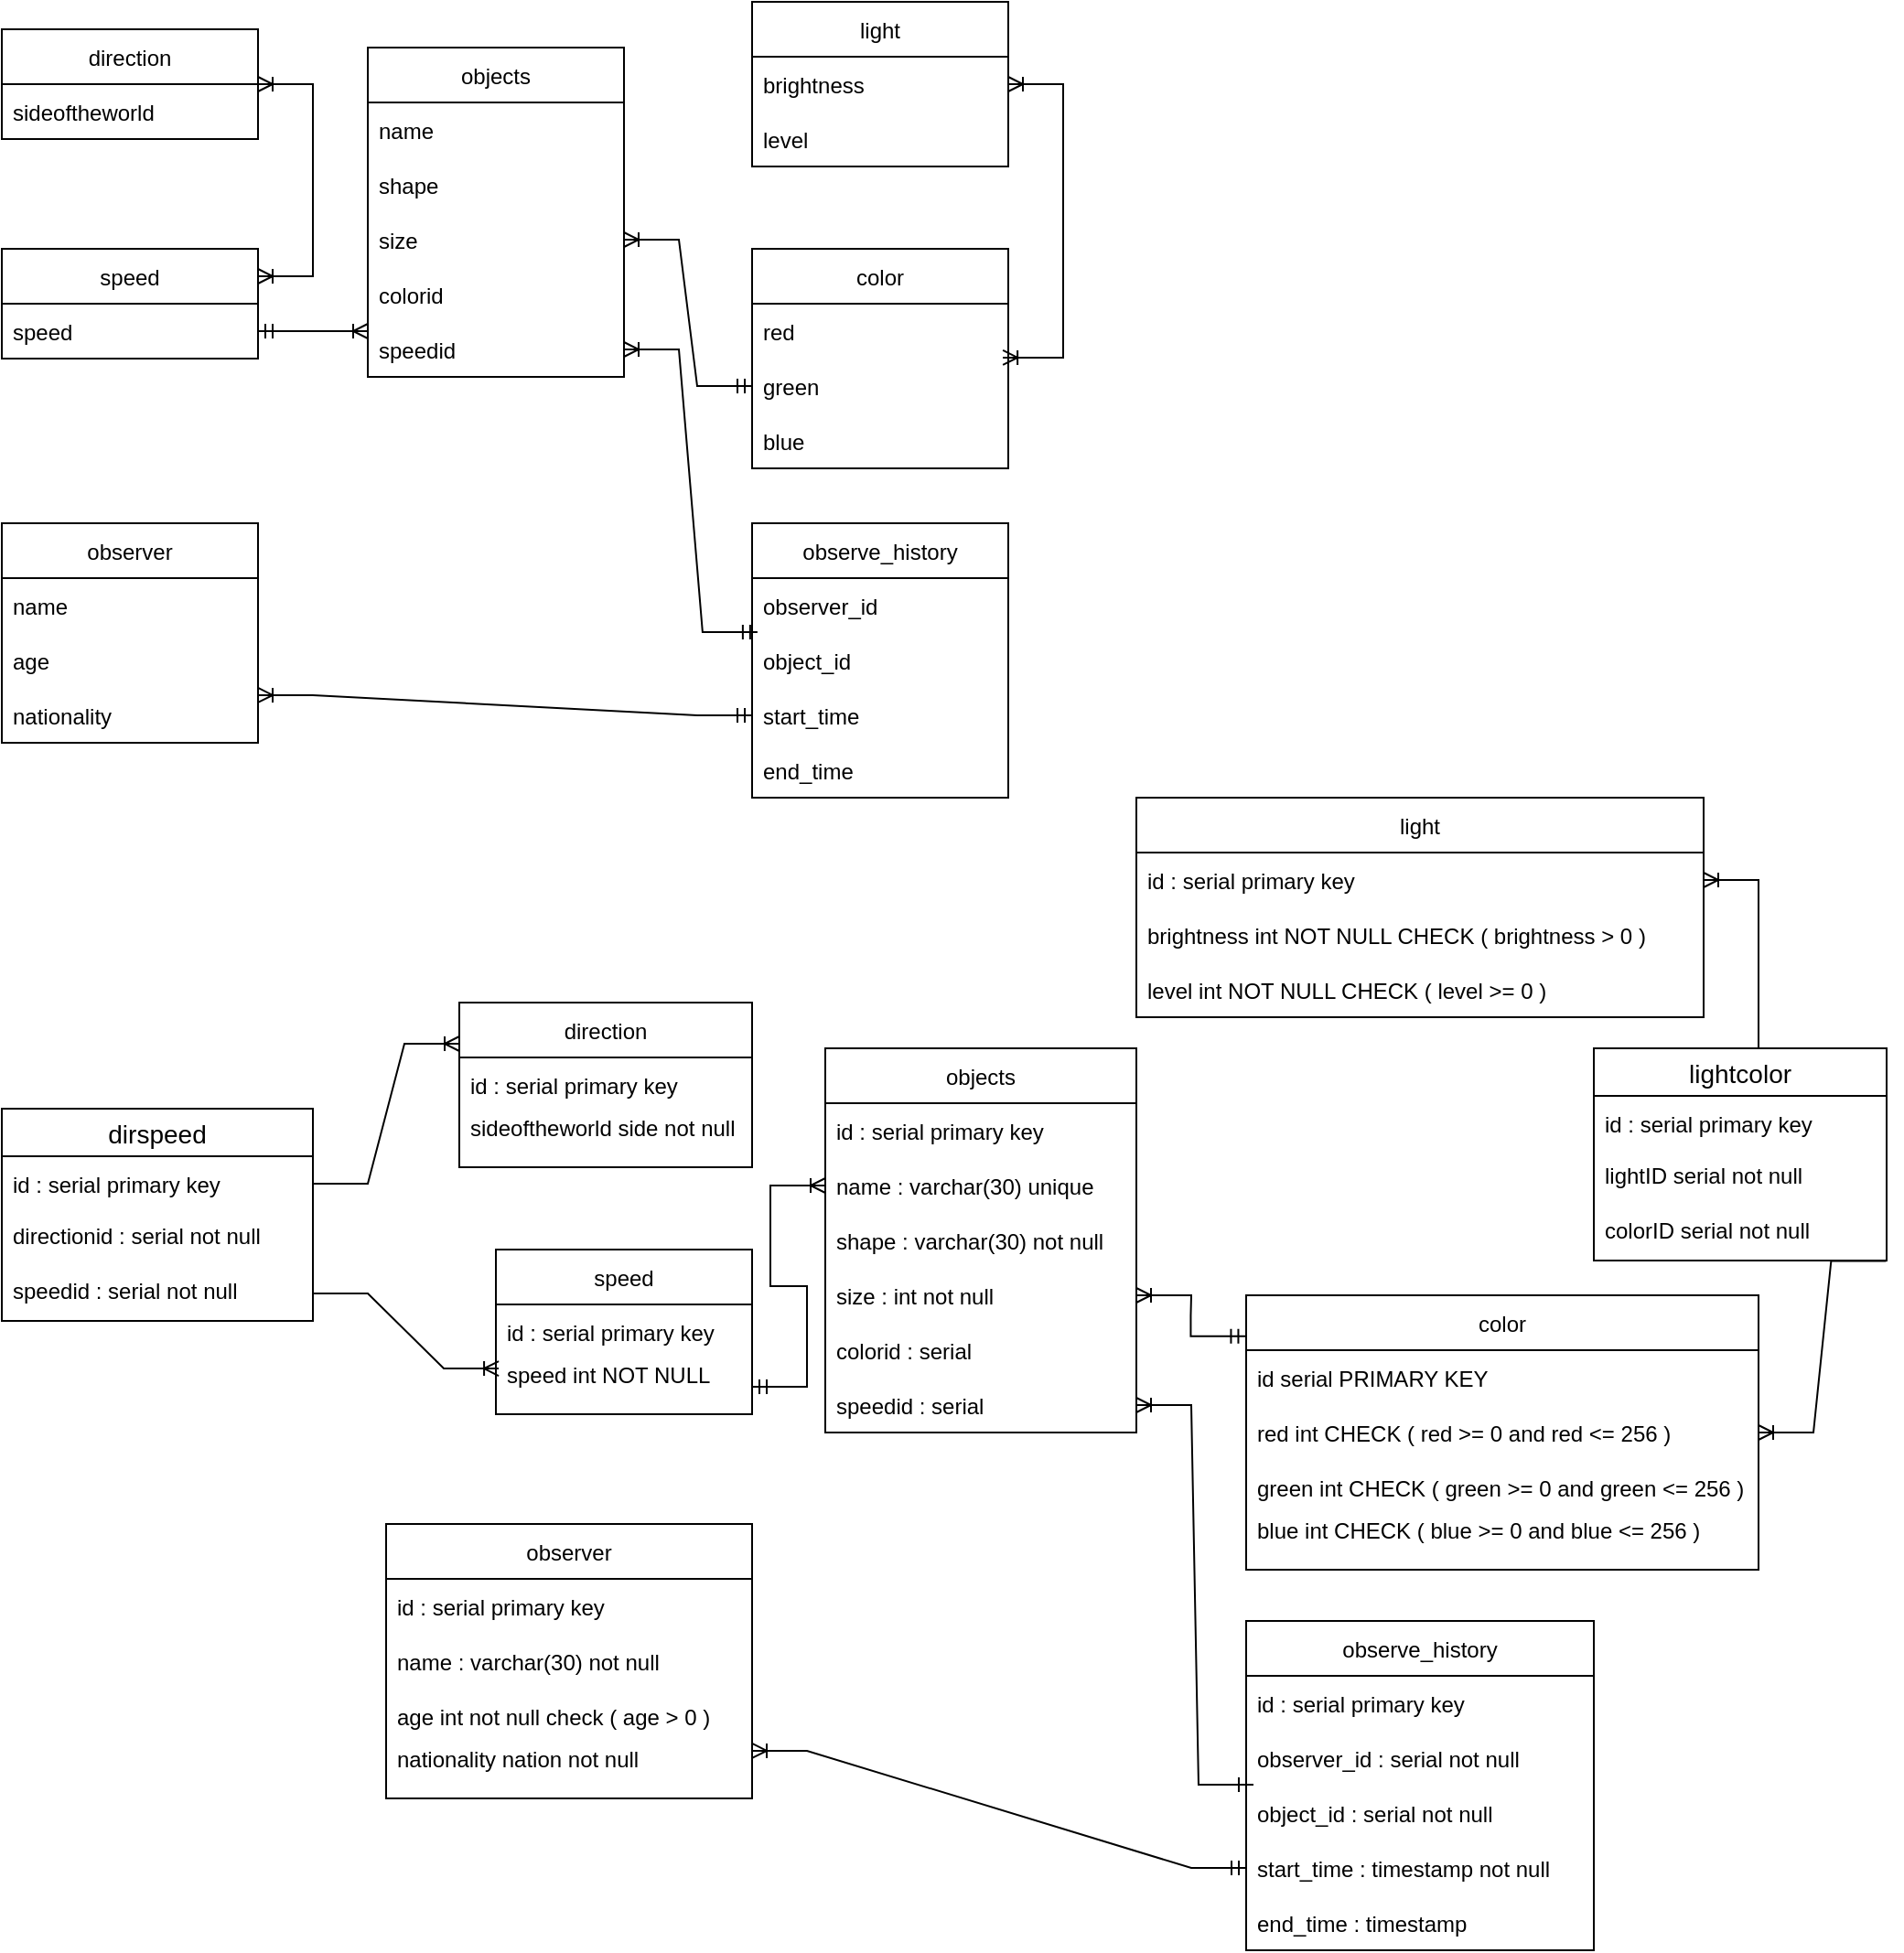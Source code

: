 <mxfile version="18.1.3" type="github">
  <diagram id="-K4ERPyTieTXIp2pPhN8" name="Page-1">
    <mxGraphModel dx="1165" dy="765" grid="1" gridSize="10" guides="1" tooltips="1" connect="1" arrows="1" fold="1" page="1" pageScale="1" pageWidth="1169" pageHeight="1654" math="0" shadow="0">
      <root>
        <mxCell id="0" />
        <mxCell id="1" parent="0" />
        <mxCell id="L3-jUyVPx0er-l2y9_Mx-1" value="direction" style="swimlane;fontStyle=0;childLayout=stackLayout;horizontal=1;startSize=30;horizontalStack=0;resizeParent=1;resizeParentMax=0;resizeLast=0;collapsible=1;marginBottom=0;" vertex="1" parent="1">
          <mxGeometry x="110" y="50" width="140" height="60" as="geometry" />
        </mxCell>
        <mxCell id="L3-jUyVPx0er-l2y9_Mx-2" value="sideoftheworld" style="text;strokeColor=none;fillColor=none;align=left;verticalAlign=middle;spacingLeft=4;spacingRight=4;overflow=hidden;points=[[0,0.5],[1,0.5]];portConstraint=eastwest;rotatable=0;" vertex="1" parent="L3-jUyVPx0er-l2y9_Mx-1">
          <mxGeometry y="30" width="140" height="30" as="geometry" />
        </mxCell>
        <mxCell id="L3-jUyVPx0er-l2y9_Mx-6" value="speed" style="swimlane;fontStyle=0;childLayout=stackLayout;horizontal=1;startSize=30;horizontalStack=0;resizeParent=1;resizeParentMax=0;resizeLast=0;collapsible=1;marginBottom=0;" vertex="1" parent="1">
          <mxGeometry x="110" y="170" width="140" height="60" as="geometry" />
        </mxCell>
        <mxCell id="L3-jUyVPx0er-l2y9_Mx-7" value="speed" style="text;strokeColor=none;fillColor=none;align=left;verticalAlign=middle;spacingLeft=4;spacingRight=4;overflow=hidden;points=[[0,0.5],[1,0.5]];portConstraint=eastwest;rotatable=0;" vertex="1" parent="L3-jUyVPx0er-l2y9_Mx-6">
          <mxGeometry y="30" width="140" height="30" as="geometry" />
        </mxCell>
        <mxCell id="L3-jUyVPx0er-l2y9_Mx-10" value="light" style="swimlane;fontStyle=0;childLayout=stackLayout;horizontal=1;startSize=30;horizontalStack=0;resizeParent=1;resizeParentMax=0;resizeLast=0;collapsible=1;marginBottom=0;" vertex="1" parent="1">
          <mxGeometry x="520" y="35" width="140" height="90" as="geometry" />
        </mxCell>
        <mxCell id="L3-jUyVPx0er-l2y9_Mx-11" value="brightness" style="text;strokeColor=none;fillColor=none;align=left;verticalAlign=middle;spacingLeft=4;spacingRight=4;overflow=hidden;points=[[0,0.5],[1,0.5]];portConstraint=eastwest;rotatable=0;" vertex="1" parent="L3-jUyVPx0er-l2y9_Mx-10">
          <mxGeometry y="30" width="140" height="30" as="geometry" />
        </mxCell>
        <mxCell id="L3-jUyVPx0er-l2y9_Mx-12" value="level" style="text;strokeColor=none;fillColor=none;align=left;verticalAlign=middle;spacingLeft=4;spacingRight=4;overflow=hidden;points=[[0,0.5],[1,0.5]];portConstraint=eastwest;rotatable=0;" vertex="1" parent="L3-jUyVPx0er-l2y9_Mx-10">
          <mxGeometry y="60" width="140" height="30" as="geometry" />
        </mxCell>
        <mxCell id="L3-jUyVPx0er-l2y9_Mx-14" value="color" style="swimlane;fontStyle=0;childLayout=stackLayout;horizontal=1;startSize=30;horizontalStack=0;resizeParent=1;resizeParentMax=0;resizeLast=0;collapsible=1;marginBottom=0;" vertex="1" parent="1">
          <mxGeometry x="520" y="170" width="140" height="120" as="geometry" />
        </mxCell>
        <mxCell id="L3-jUyVPx0er-l2y9_Mx-15" value="red" style="text;strokeColor=none;fillColor=none;align=left;verticalAlign=middle;spacingLeft=4;spacingRight=4;overflow=hidden;points=[[0,0.5],[1,0.5]];portConstraint=eastwest;rotatable=0;" vertex="1" parent="L3-jUyVPx0er-l2y9_Mx-14">
          <mxGeometry y="30" width="140" height="30" as="geometry" />
        </mxCell>
        <mxCell id="L3-jUyVPx0er-l2y9_Mx-16" value="green" style="text;strokeColor=none;fillColor=none;align=left;verticalAlign=middle;spacingLeft=4;spacingRight=4;overflow=hidden;points=[[0,0.5],[1,0.5]];portConstraint=eastwest;rotatable=0;" vertex="1" parent="L3-jUyVPx0er-l2y9_Mx-14">
          <mxGeometry y="60" width="140" height="30" as="geometry" />
        </mxCell>
        <mxCell id="L3-jUyVPx0er-l2y9_Mx-17" value="blue" style="text;strokeColor=none;fillColor=none;align=left;verticalAlign=middle;spacingLeft=4;spacingRight=4;overflow=hidden;points=[[0,0.5],[1,0.5]];portConstraint=eastwest;rotatable=0;" vertex="1" parent="L3-jUyVPx0er-l2y9_Mx-14">
          <mxGeometry y="90" width="140" height="30" as="geometry" />
        </mxCell>
        <mxCell id="L3-jUyVPx0er-l2y9_Mx-18" value="objects" style="swimlane;fontStyle=0;childLayout=stackLayout;horizontal=1;startSize=30;horizontalStack=0;resizeParent=1;resizeParentMax=0;resizeLast=0;collapsible=1;marginBottom=0;" vertex="1" parent="1">
          <mxGeometry x="310" y="60" width="140" height="180" as="geometry" />
        </mxCell>
        <mxCell id="L3-jUyVPx0er-l2y9_Mx-19" value="name" style="text;strokeColor=none;fillColor=none;align=left;verticalAlign=middle;spacingLeft=4;spacingRight=4;overflow=hidden;points=[[0,0.5],[1,0.5]];portConstraint=eastwest;rotatable=0;" vertex="1" parent="L3-jUyVPx0er-l2y9_Mx-18">
          <mxGeometry y="30" width="140" height="30" as="geometry" />
        </mxCell>
        <mxCell id="L3-jUyVPx0er-l2y9_Mx-20" value="shape" style="text;strokeColor=none;fillColor=none;align=left;verticalAlign=middle;spacingLeft=4;spacingRight=4;overflow=hidden;points=[[0,0.5],[1,0.5]];portConstraint=eastwest;rotatable=0;" vertex="1" parent="L3-jUyVPx0er-l2y9_Mx-18">
          <mxGeometry y="60" width="140" height="30" as="geometry" />
        </mxCell>
        <mxCell id="L3-jUyVPx0er-l2y9_Mx-21" value="size" style="text;strokeColor=none;fillColor=none;align=left;verticalAlign=middle;spacingLeft=4;spacingRight=4;overflow=hidden;points=[[0,0.5],[1,0.5]];portConstraint=eastwest;rotatable=0;" vertex="1" parent="L3-jUyVPx0er-l2y9_Mx-18">
          <mxGeometry y="90" width="140" height="30" as="geometry" />
        </mxCell>
        <mxCell id="L3-jUyVPx0er-l2y9_Mx-22" value="colorid" style="text;strokeColor=none;fillColor=none;align=left;verticalAlign=middle;spacingLeft=4;spacingRight=4;overflow=hidden;points=[[0,0.5],[1,0.5]];portConstraint=eastwest;rotatable=0;" vertex="1" parent="L3-jUyVPx0er-l2y9_Mx-18">
          <mxGeometry y="120" width="140" height="30" as="geometry" />
        </mxCell>
        <mxCell id="L3-jUyVPx0er-l2y9_Mx-23" value="speedid" style="text;strokeColor=none;fillColor=none;align=left;verticalAlign=middle;spacingLeft=4;spacingRight=4;overflow=hidden;points=[[0,0.5],[1,0.5]];portConstraint=eastwest;rotatable=0;" vertex="1" parent="L3-jUyVPx0er-l2y9_Mx-18">
          <mxGeometry y="150" width="140" height="30" as="geometry" />
        </mxCell>
        <mxCell id="L3-jUyVPx0er-l2y9_Mx-24" value="observer" style="swimlane;fontStyle=0;childLayout=stackLayout;horizontal=1;startSize=30;horizontalStack=0;resizeParent=1;resizeParentMax=0;resizeLast=0;collapsible=1;marginBottom=0;" vertex="1" parent="1">
          <mxGeometry x="110" y="320" width="140" height="120" as="geometry" />
        </mxCell>
        <mxCell id="L3-jUyVPx0er-l2y9_Mx-25" value="name" style="text;strokeColor=none;fillColor=none;align=left;verticalAlign=middle;spacingLeft=4;spacingRight=4;overflow=hidden;points=[[0,0.5],[1,0.5]];portConstraint=eastwest;rotatable=0;" vertex="1" parent="L3-jUyVPx0er-l2y9_Mx-24">
          <mxGeometry y="30" width="140" height="30" as="geometry" />
        </mxCell>
        <mxCell id="L3-jUyVPx0er-l2y9_Mx-26" value="age" style="text;strokeColor=none;fillColor=none;align=left;verticalAlign=middle;spacingLeft=4;spacingRight=4;overflow=hidden;points=[[0,0.5],[1,0.5]];portConstraint=eastwest;rotatable=0;" vertex="1" parent="L3-jUyVPx0er-l2y9_Mx-24">
          <mxGeometry y="60" width="140" height="30" as="geometry" />
        </mxCell>
        <mxCell id="L3-jUyVPx0er-l2y9_Mx-27" value="nationality" style="text;strokeColor=none;fillColor=none;align=left;verticalAlign=middle;spacingLeft=4;spacingRight=4;overflow=hidden;points=[[0,0.5],[1,0.5]];portConstraint=eastwest;rotatable=0;" vertex="1" parent="L3-jUyVPx0er-l2y9_Mx-24">
          <mxGeometry y="90" width="140" height="30" as="geometry" />
        </mxCell>
        <mxCell id="L3-jUyVPx0er-l2y9_Mx-28" value="observe_history" style="swimlane;fontStyle=0;childLayout=stackLayout;horizontal=1;startSize=30;horizontalStack=0;resizeParent=1;resizeParentMax=0;resizeLast=0;collapsible=1;marginBottom=0;" vertex="1" parent="1">
          <mxGeometry x="520" y="320" width="140" height="150" as="geometry" />
        </mxCell>
        <mxCell id="L3-jUyVPx0er-l2y9_Mx-29" value="observer_id" style="text;strokeColor=none;fillColor=none;align=left;verticalAlign=middle;spacingLeft=4;spacingRight=4;overflow=hidden;points=[[0,0.5],[1,0.5]];portConstraint=eastwest;rotatable=0;" vertex="1" parent="L3-jUyVPx0er-l2y9_Mx-28">
          <mxGeometry y="30" width="140" height="30" as="geometry" />
        </mxCell>
        <mxCell id="L3-jUyVPx0er-l2y9_Mx-30" value="object_id" style="text;strokeColor=none;fillColor=none;align=left;verticalAlign=middle;spacingLeft=4;spacingRight=4;overflow=hidden;points=[[0,0.5],[1,0.5]];portConstraint=eastwest;rotatable=0;" vertex="1" parent="L3-jUyVPx0er-l2y9_Mx-28">
          <mxGeometry y="60" width="140" height="30" as="geometry" />
        </mxCell>
        <mxCell id="L3-jUyVPx0er-l2y9_Mx-32" value="start_time" style="text;strokeColor=none;fillColor=none;align=left;verticalAlign=middle;spacingLeft=4;spacingRight=4;overflow=hidden;points=[[0,0.5],[1,0.5]];portConstraint=eastwest;rotatable=0;" vertex="1" parent="L3-jUyVPx0er-l2y9_Mx-28">
          <mxGeometry y="90" width="140" height="30" as="geometry" />
        </mxCell>
        <mxCell id="L3-jUyVPx0er-l2y9_Mx-31" value="end_time" style="text;strokeColor=none;fillColor=none;align=left;verticalAlign=middle;spacingLeft=4;spacingRight=4;overflow=hidden;points=[[0,0.5],[1,0.5]];portConstraint=eastwest;rotatable=0;" vertex="1" parent="L3-jUyVPx0er-l2y9_Mx-28">
          <mxGeometry y="120" width="140" height="30" as="geometry" />
        </mxCell>
        <mxCell id="L3-jUyVPx0er-l2y9_Mx-33" value="" style="edgeStyle=entityRelationEdgeStyle;fontSize=12;html=1;endArrow=ERoneToMany;startArrow=ERoneToMany;rounded=0;entryX=1;entryY=0.5;entryDx=0;entryDy=0;exitX=1;exitY=0.25;exitDx=0;exitDy=0;" edge="1" parent="1" source="L3-jUyVPx0er-l2y9_Mx-6" target="L3-jUyVPx0er-l2y9_Mx-1">
          <mxGeometry width="100" height="100" relative="1" as="geometry">
            <mxPoint x="360" y="330" as="sourcePoint" />
            <mxPoint x="460" y="230" as="targetPoint" />
          </mxGeometry>
        </mxCell>
        <mxCell id="L3-jUyVPx0er-l2y9_Mx-34" value="" style="edgeStyle=entityRelationEdgeStyle;fontSize=12;html=1;endArrow=ERoneToMany;startArrow=ERmandOne;rounded=0;exitX=1;exitY=0.5;exitDx=0;exitDy=0;" edge="1" parent="1" source="L3-jUyVPx0er-l2y9_Mx-7">
          <mxGeometry width="100" height="100" relative="1" as="geometry">
            <mxPoint x="360" y="330" as="sourcePoint" />
            <mxPoint x="310" y="215" as="targetPoint" />
          </mxGeometry>
        </mxCell>
        <mxCell id="L3-jUyVPx0er-l2y9_Mx-35" value="" style="edgeStyle=entityRelationEdgeStyle;fontSize=12;html=1;endArrow=ERoneToMany;startArrow=ERoneToMany;rounded=0;exitX=0.979;exitY=-0.017;exitDx=0;exitDy=0;exitPerimeter=0;" edge="1" parent="1" source="L3-jUyVPx0er-l2y9_Mx-16" target="L3-jUyVPx0er-l2y9_Mx-10">
          <mxGeometry width="100" height="100" relative="1" as="geometry">
            <mxPoint x="670" y="220" as="sourcePoint" />
            <mxPoint x="660" y="61" as="targetPoint" />
          </mxGeometry>
        </mxCell>
        <mxCell id="L3-jUyVPx0er-l2y9_Mx-36" value="" style="edgeStyle=entityRelationEdgeStyle;fontSize=12;html=1;endArrow=ERoneToMany;startArrow=ERmandOne;rounded=0;exitX=0;exitY=0.5;exitDx=0;exitDy=0;entryX=1;entryY=0.5;entryDx=0;entryDy=0;" edge="1" parent="1" source="L3-jUyVPx0er-l2y9_Mx-16" target="L3-jUyVPx0er-l2y9_Mx-21">
          <mxGeometry width="100" height="100" relative="1" as="geometry">
            <mxPoint x="360" y="330" as="sourcePoint" />
            <mxPoint x="460" y="230" as="targetPoint" />
          </mxGeometry>
        </mxCell>
        <mxCell id="L3-jUyVPx0er-l2y9_Mx-37" value="" style="edgeStyle=entityRelationEdgeStyle;fontSize=12;html=1;endArrow=ERoneToMany;startArrow=ERmandOne;rounded=0;entryX=1;entryY=0.133;entryDx=0;entryDy=0;entryPerimeter=0;exitX=0;exitY=0.5;exitDx=0;exitDy=0;" edge="1" parent="1" source="L3-jUyVPx0er-l2y9_Mx-32" target="L3-jUyVPx0er-l2y9_Mx-27">
          <mxGeometry width="100" height="100" relative="1" as="geometry">
            <mxPoint x="360" y="330" as="sourcePoint" />
            <mxPoint x="460" y="230" as="targetPoint" />
          </mxGeometry>
        </mxCell>
        <mxCell id="L3-jUyVPx0er-l2y9_Mx-38" value="" style="edgeStyle=entityRelationEdgeStyle;fontSize=12;html=1;endArrow=ERoneToMany;startArrow=ERmandOne;rounded=0;exitX=0.021;exitY=0.983;exitDx=0;exitDy=0;exitPerimeter=0;" edge="1" parent="1" source="L3-jUyVPx0er-l2y9_Mx-29" target="L3-jUyVPx0er-l2y9_Mx-23">
          <mxGeometry width="100" height="100" relative="1" as="geometry">
            <mxPoint x="360" y="330" as="sourcePoint" />
            <mxPoint x="460" y="230" as="targetPoint" />
          </mxGeometry>
        </mxCell>
        <mxCell id="L3-jUyVPx0er-l2y9_Mx-43" value="direction" style="swimlane;fontStyle=0;childLayout=stackLayout;horizontal=1;startSize=30;horizontalStack=0;resizeParent=1;resizeParentMax=0;resizeLast=0;collapsible=1;marginBottom=0;" vertex="1" parent="1">
          <mxGeometry x="360" y="582" width="160" height="90" as="geometry" />
        </mxCell>
        <mxCell id="L3-jUyVPx0er-l2y9_Mx-75" value="id : serial primary key" style="text;strokeColor=none;fillColor=none;align=left;verticalAlign=middle;spacingLeft=4;spacingRight=4;overflow=hidden;points=[[0,0.5],[1,0.5]];portConstraint=eastwest;rotatable=0;" vertex="1" parent="L3-jUyVPx0er-l2y9_Mx-43">
          <mxGeometry y="30" width="160" height="30" as="geometry" />
        </mxCell>
        <mxCell id="L3-jUyVPx0er-l2y9_Mx-44" value="sideoftheworld side not null&#xa;" style="text;strokeColor=none;fillColor=none;align=left;verticalAlign=middle;spacingLeft=4;spacingRight=4;overflow=hidden;points=[[0,0.5],[1,0.5]];portConstraint=eastwest;rotatable=0;" vertex="1" parent="L3-jUyVPx0er-l2y9_Mx-43">
          <mxGeometry y="60" width="160" height="30" as="geometry" />
        </mxCell>
        <mxCell id="L3-jUyVPx0er-l2y9_Mx-45" value="speed" style="swimlane;fontStyle=0;childLayout=stackLayout;horizontal=1;startSize=30;horizontalStack=0;resizeParent=1;resizeParentMax=0;resizeLast=0;collapsible=1;marginBottom=0;" vertex="1" parent="1">
          <mxGeometry x="380" y="717" width="140" height="90" as="geometry" />
        </mxCell>
        <mxCell id="L3-jUyVPx0er-l2y9_Mx-76" value="id : serial primary key" style="text;strokeColor=none;fillColor=none;align=left;verticalAlign=middle;spacingLeft=4;spacingRight=4;overflow=hidden;points=[[0,0.5],[1,0.5]];portConstraint=eastwest;rotatable=0;" vertex="1" parent="L3-jUyVPx0er-l2y9_Mx-45">
          <mxGeometry y="30" width="140" height="30" as="geometry" />
        </mxCell>
        <mxCell id="L3-jUyVPx0er-l2y9_Mx-46" value="speed int NOT NULL&#xa;" style="text;strokeColor=none;fillColor=none;align=left;verticalAlign=middle;spacingLeft=4;spacingRight=4;overflow=hidden;points=[[0,0.5],[1,0.5]];portConstraint=eastwest;rotatable=0;" vertex="1" parent="L3-jUyVPx0er-l2y9_Mx-45">
          <mxGeometry y="60" width="140" height="30" as="geometry" />
        </mxCell>
        <mxCell id="L3-jUyVPx0er-l2y9_Mx-47" value="light" style="swimlane;fontStyle=0;childLayout=stackLayout;horizontal=1;startSize=30;horizontalStack=0;resizeParent=1;resizeParentMax=0;resizeLast=0;collapsible=1;marginBottom=0;" vertex="1" parent="1">
          <mxGeometry x="730" y="470" width="310" height="120" as="geometry" />
        </mxCell>
        <mxCell id="L3-jUyVPx0er-l2y9_Mx-78" value="id : serial primary key" style="text;strokeColor=none;fillColor=none;align=left;verticalAlign=middle;spacingLeft=4;spacingRight=4;overflow=hidden;points=[[0,0.5],[1,0.5]];portConstraint=eastwest;rotatable=0;" vertex="1" parent="L3-jUyVPx0er-l2y9_Mx-47">
          <mxGeometry y="30" width="310" height="30" as="geometry" />
        </mxCell>
        <mxCell id="L3-jUyVPx0er-l2y9_Mx-48" value="brightness int NOT NULL CHECK ( brightness &gt; 0 )" style="text;strokeColor=none;fillColor=none;align=left;verticalAlign=middle;spacingLeft=4;spacingRight=4;overflow=hidden;points=[[0,0.5],[1,0.5]];portConstraint=eastwest;rotatable=0;" vertex="1" parent="L3-jUyVPx0er-l2y9_Mx-47">
          <mxGeometry y="60" width="310" height="30" as="geometry" />
        </mxCell>
        <mxCell id="L3-jUyVPx0er-l2y9_Mx-49" value="level int NOT NULL CHECK ( level &gt;= 0 )" style="text;strokeColor=none;fillColor=none;align=left;verticalAlign=middle;spacingLeft=4;spacingRight=4;overflow=hidden;points=[[0,0.5],[1,0.5]];portConstraint=eastwest;rotatable=0;" vertex="1" parent="L3-jUyVPx0er-l2y9_Mx-47">
          <mxGeometry y="90" width="310" height="30" as="geometry" />
        </mxCell>
        <mxCell id="L3-jUyVPx0er-l2y9_Mx-50" value="color" style="swimlane;fontStyle=0;childLayout=stackLayout;horizontal=1;startSize=30;horizontalStack=0;resizeParent=1;resizeParentMax=0;resizeLast=0;collapsible=1;marginBottom=0;" vertex="1" parent="1">
          <mxGeometry x="790" y="742" width="280" height="150" as="geometry" />
        </mxCell>
        <mxCell id="L3-jUyVPx0er-l2y9_Mx-79" value="id serial PRIMARY KEY" style="text;strokeColor=none;fillColor=none;align=left;verticalAlign=middle;spacingLeft=4;spacingRight=4;overflow=hidden;points=[[0,0.5],[1,0.5]];portConstraint=eastwest;rotatable=0;" vertex="1" parent="L3-jUyVPx0er-l2y9_Mx-50">
          <mxGeometry y="30" width="280" height="30" as="geometry" />
        </mxCell>
        <mxCell id="L3-jUyVPx0er-l2y9_Mx-51" value="red int CHECK ( red &gt;= 0 and red &lt;= 256 )" style="text;strokeColor=none;fillColor=none;align=left;verticalAlign=middle;spacingLeft=4;spacingRight=4;overflow=hidden;points=[[0,0.5],[1,0.5]];portConstraint=eastwest;rotatable=0;" vertex="1" parent="L3-jUyVPx0er-l2y9_Mx-50">
          <mxGeometry y="60" width="280" height="30" as="geometry" />
        </mxCell>
        <mxCell id="L3-jUyVPx0er-l2y9_Mx-52" value="green int CHECK ( green &gt;= 0 and green &lt;= 256 )" style="text;strokeColor=none;fillColor=none;align=left;verticalAlign=middle;spacingLeft=4;spacingRight=4;overflow=hidden;points=[[0,0.5],[1,0.5]];portConstraint=eastwest;rotatable=0;" vertex="1" parent="L3-jUyVPx0er-l2y9_Mx-50">
          <mxGeometry y="90" width="280" height="30" as="geometry" />
        </mxCell>
        <mxCell id="L3-jUyVPx0er-l2y9_Mx-53" value="blue int CHECK ( blue &gt;= 0 and blue &lt;= 256 )&#xa;" style="text;strokeColor=none;fillColor=none;align=left;verticalAlign=middle;spacingLeft=4;spacingRight=4;overflow=hidden;points=[[0,0.5],[1,0.5]];portConstraint=eastwest;rotatable=0;" vertex="1" parent="L3-jUyVPx0er-l2y9_Mx-50">
          <mxGeometry y="120" width="280" height="30" as="geometry" />
        </mxCell>
        <mxCell id="L3-jUyVPx0er-l2y9_Mx-54" value="objects" style="swimlane;fontStyle=0;childLayout=stackLayout;horizontal=1;startSize=30;horizontalStack=0;resizeParent=1;resizeParentMax=0;resizeLast=0;collapsible=1;marginBottom=0;" vertex="1" parent="1">
          <mxGeometry x="560" y="607" width="170" height="210" as="geometry" />
        </mxCell>
        <mxCell id="L3-jUyVPx0er-l2y9_Mx-77" value="id : serial primary key" style="text;strokeColor=none;fillColor=none;align=left;verticalAlign=middle;spacingLeft=4;spacingRight=4;overflow=hidden;points=[[0,0.5],[1,0.5]];portConstraint=eastwest;rotatable=0;" vertex="1" parent="L3-jUyVPx0er-l2y9_Mx-54">
          <mxGeometry y="30" width="170" height="30" as="geometry" />
        </mxCell>
        <mxCell id="L3-jUyVPx0er-l2y9_Mx-55" value="name : varchar(30) unique" style="text;strokeColor=none;fillColor=none;align=left;verticalAlign=middle;spacingLeft=4;spacingRight=4;overflow=hidden;points=[[0,0.5],[1,0.5]];portConstraint=eastwest;rotatable=0;" vertex="1" parent="L3-jUyVPx0er-l2y9_Mx-54">
          <mxGeometry y="60" width="170" height="30" as="geometry" />
        </mxCell>
        <mxCell id="L3-jUyVPx0er-l2y9_Mx-56" value="shape : varchar(30) not null" style="text;strokeColor=none;fillColor=none;align=left;verticalAlign=middle;spacingLeft=4;spacingRight=4;overflow=hidden;points=[[0,0.5],[1,0.5]];portConstraint=eastwest;rotatable=0;" vertex="1" parent="L3-jUyVPx0er-l2y9_Mx-54">
          <mxGeometry y="90" width="170" height="30" as="geometry" />
        </mxCell>
        <mxCell id="L3-jUyVPx0er-l2y9_Mx-57" value="size : int not null" style="text;strokeColor=none;fillColor=none;align=left;verticalAlign=middle;spacingLeft=4;spacingRight=4;overflow=hidden;points=[[0,0.5],[1,0.5]];portConstraint=eastwest;rotatable=0;" vertex="1" parent="L3-jUyVPx0er-l2y9_Mx-54">
          <mxGeometry y="120" width="170" height="30" as="geometry" />
        </mxCell>
        <mxCell id="L3-jUyVPx0er-l2y9_Mx-58" value="colorid : serial" style="text;strokeColor=none;fillColor=none;align=left;verticalAlign=middle;spacingLeft=4;spacingRight=4;overflow=hidden;points=[[0,0.5],[1,0.5]];portConstraint=eastwest;rotatable=0;" vertex="1" parent="L3-jUyVPx0er-l2y9_Mx-54">
          <mxGeometry y="150" width="170" height="30" as="geometry" />
        </mxCell>
        <mxCell id="L3-jUyVPx0er-l2y9_Mx-59" value="speedid : serial" style="text;strokeColor=none;fillColor=none;align=left;verticalAlign=middle;spacingLeft=4;spacingRight=4;overflow=hidden;points=[[0,0.5],[1,0.5]];portConstraint=eastwest;rotatable=0;" vertex="1" parent="L3-jUyVPx0er-l2y9_Mx-54">
          <mxGeometry y="180" width="170" height="30" as="geometry" />
        </mxCell>
        <mxCell id="L3-jUyVPx0er-l2y9_Mx-60" value="observer" style="swimlane;fontStyle=0;childLayout=stackLayout;horizontal=1;startSize=30;horizontalStack=0;resizeParent=1;resizeParentMax=0;resizeLast=0;collapsible=1;marginBottom=0;" vertex="1" parent="1">
          <mxGeometry x="320" y="867" width="200" height="150" as="geometry" />
        </mxCell>
        <mxCell id="L3-jUyVPx0er-l2y9_Mx-80" value="id : serial primary key" style="text;strokeColor=none;fillColor=none;align=left;verticalAlign=middle;spacingLeft=4;spacingRight=4;overflow=hidden;points=[[0,0.5],[1,0.5]];portConstraint=eastwest;rotatable=0;" vertex="1" parent="L3-jUyVPx0er-l2y9_Mx-60">
          <mxGeometry y="30" width="200" height="30" as="geometry" />
        </mxCell>
        <mxCell id="L3-jUyVPx0er-l2y9_Mx-61" value="name : varchar(30) not null" style="text;strokeColor=none;fillColor=none;align=left;verticalAlign=middle;spacingLeft=4;spacingRight=4;overflow=hidden;points=[[0,0.5],[1,0.5]];portConstraint=eastwest;rotatable=0;" vertex="1" parent="L3-jUyVPx0er-l2y9_Mx-60">
          <mxGeometry y="60" width="200" height="30" as="geometry" />
        </mxCell>
        <mxCell id="L3-jUyVPx0er-l2y9_Mx-62" value="age int not null check ( age &gt; 0 )" style="text;strokeColor=none;fillColor=none;align=left;verticalAlign=middle;spacingLeft=4;spacingRight=4;overflow=hidden;points=[[0,0.5],[1,0.5]];portConstraint=eastwest;rotatable=0;" vertex="1" parent="L3-jUyVPx0er-l2y9_Mx-60">
          <mxGeometry y="90" width="200" height="30" as="geometry" />
        </mxCell>
        <mxCell id="L3-jUyVPx0er-l2y9_Mx-63" value="nationality nation not null&#xa;" style="text;strokeColor=none;fillColor=none;align=left;verticalAlign=middle;spacingLeft=4;spacingRight=4;overflow=hidden;points=[[0,0.5],[1,0.5]];portConstraint=eastwest;rotatable=0;" vertex="1" parent="L3-jUyVPx0er-l2y9_Mx-60">
          <mxGeometry y="120" width="200" height="30" as="geometry" />
        </mxCell>
        <mxCell id="L3-jUyVPx0er-l2y9_Mx-64" value="observe_history" style="swimlane;fontStyle=0;childLayout=stackLayout;horizontal=1;startSize=30;horizontalStack=0;resizeParent=1;resizeParentMax=0;resizeLast=0;collapsible=1;marginBottom=0;" vertex="1" parent="1">
          <mxGeometry x="790" y="920" width="190" height="180" as="geometry" />
        </mxCell>
        <mxCell id="L3-jUyVPx0er-l2y9_Mx-81" value="id : serial primary key" style="text;strokeColor=none;fillColor=none;align=left;verticalAlign=middle;spacingLeft=4;spacingRight=4;overflow=hidden;points=[[0,0.5],[1,0.5]];portConstraint=eastwest;rotatable=0;" vertex="1" parent="L3-jUyVPx0er-l2y9_Mx-64">
          <mxGeometry y="30" width="190" height="30" as="geometry" />
        </mxCell>
        <mxCell id="L3-jUyVPx0er-l2y9_Mx-65" value="observer_id : serial not null" style="text;strokeColor=none;fillColor=none;align=left;verticalAlign=middle;spacingLeft=4;spacingRight=4;overflow=hidden;points=[[0,0.5],[1,0.5]];portConstraint=eastwest;rotatable=0;" vertex="1" parent="L3-jUyVPx0er-l2y9_Mx-64">
          <mxGeometry y="60" width="190" height="30" as="geometry" />
        </mxCell>
        <mxCell id="L3-jUyVPx0er-l2y9_Mx-66" value="object_id : serial not null" style="text;strokeColor=none;fillColor=none;align=left;verticalAlign=middle;spacingLeft=4;spacingRight=4;overflow=hidden;points=[[0,0.5],[1,0.5]];portConstraint=eastwest;rotatable=0;" vertex="1" parent="L3-jUyVPx0er-l2y9_Mx-64">
          <mxGeometry y="90" width="190" height="30" as="geometry" />
        </mxCell>
        <mxCell id="L3-jUyVPx0er-l2y9_Mx-67" value="start_time : timestamp not null" style="text;strokeColor=none;fillColor=none;align=left;verticalAlign=middle;spacingLeft=4;spacingRight=4;overflow=hidden;points=[[0,0.5],[1,0.5]];portConstraint=eastwest;rotatable=0;" vertex="1" parent="L3-jUyVPx0er-l2y9_Mx-64">
          <mxGeometry y="120" width="190" height="30" as="geometry" />
        </mxCell>
        <mxCell id="L3-jUyVPx0er-l2y9_Mx-68" value="end_time : timestamp" style="text;strokeColor=none;fillColor=none;align=left;verticalAlign=middle;spacingLeft=4;spacingRight=4;overflow=hidden;points=[[0,0.5],[1,0.5]];portConstraint=eastwest;rotatable=0;" vertex="1" parent="L3-jUyVPx0er-l2y9_Mx-64">
          <mxGeometry y="150" width="190" height="30" as="geometry" />
        </mxCell>
        <mxCell id="L3-jUyVPx0er-l2y9_Mx-70" value="" style="edgeStyle=entityRelationEdgeStyle;fontSize=12;html=1;endArrow=ERoneToMany;startArrow=ERmandOne;rounded=0;exitX=1;exitY=0.5;exitDx=0;exitDy=0;entryX=0;entryY=0.5;entryDx=0;entryDy=0;" edge="1" parent="1" source="L3-jUyVPx0er-l2y9_Mx-46" target="L3-jUyVPx0er-l2y9_Mx-55">
          <mxGeometry width="100" height="100" relative="1" as="geometry">
            <mxPoint x="630" y="877" as="sourcePoint" />
            <mxPoint x="580" y="762" as="targetPoint" />
          </mxGeometry>
        </mxCell>
        <mxCell id="L3-jUyVPx0er-l2y9_Mx-72" value="" style="edgeStyle=entityRelationEdgeStyle;fontSize=12;html=1;endArrow=ERoneToMany;startArrow=ERmandOne;rounded=0;entryX=1;entryY=0.5;entryDx=0;entryDy=0;exitX=-0.001;exitY=0.149;exitDx=0;exitDy=0;exitPerimeter=0;" edge="1" parent="1" source="L3-jUyVPx0er-l2y9_Mx-50" target="L3-jUyVPx0er-l2y9_Mx-57">
          <mxGeometry width="100" height="100" relative="1" as="geometry">
            <mxPoint x="790" y="742" as="sourcePoint" />
            <mxPoint x="730" y="777" as="targetPoint" />
          </mxGeometry>
        </mxCell>
        <mxCell id="L3-jUyVPx0er-l2y9_Mx-73" value="" style="edgeStyle=entityRelationEdgeStyle;fontSize=12;html=1;endArrow=ERoneToMany;startArrow=ERmandOne;rounded=0;entryX=1;entryY=0.133;entryDx=0;entryDy=0;entryPerimeter=0;exitX=0;exitY=0.5;exitDx=0;exitDy=0;" edge="1" parent="1" source="L3-jUyVPx0er-l2y9_Mx-67" target="L3-jUyVPx0er-l2y9_Mx-63">
          <mxGeometry width="100" height="100" relative="1" as="geometry">
            <mxPoint x="630" y="877" as="sourcePoint" />
            <mxPoint x="730" y="777" as="targetPoint" />
          </mxGeometry>
        </mxCell>
        <mxCell id="L3-jUyVPx0er-l2y9_Mx-74" value="" style="edgeStyle=entityRelationEdgeStyle;fontSize=12;html=1;endArrow=ERoneToMany;startArrow=ERmandOne;rounded=0;exitX=0.021;exitY=0.983;exitDx=0;exitDy=0;exitPerimeter=0;" edge="1" parent="1" source="L3-jUyVPx0er-l2y9_Mx-65" target="L3-jUyVPx0er-l2y9_Mx-59">
          <mxGeometry width="100" height="100" relative="1" as="geometry">
            <mxPoint x="630" y="877" as="sourcePoint" />
            <mxPoint x="730" y="777" as="targetPoint" />
          </mxGeometry>
        </mxCell>
        <mxCell id="L3-jUyVPx0er-l2y9_Mx-82" value="dirspeed" style="swimlane;fontStyle=0;childLayout=stackLayout;horizontal=1;startSize=26;horizontalStack=0;resizeParent=1;resizeParentMax=0;resizeLast=0;collapsible=1;marginBottom=0;align=center;fontSize=14;" vertex="1" parent="1">
          <mxGeometry x="110" y="640" width="170" height="116" as="geometry" />
        </mxCell>
        <mxCell id="L3-jUyVPx0er-l2y9_Mx-86" value="id : serial primary key" style="text;strokeColor=none;fillColor=none;align=left;verticalAlign=middle;spacingLeft=4;spacingRight=4;overflow=hidden;points=[[0,0.5],[1,0.5]];portConstraint=eastwest;rotatable=0;" vertex="1" parent="L3-jUyVPx0er-l2y9_Mx-82">
          <mxGeometry y="26" width="170" height="30" as="geometry" />
        </mxCell>
        <mxCell id="L3-jUyVPx0er-l2y9_Mx-84" value="directionid : serial not null" style="text;strokeColor=none;fillColor=none;spacingLeft=4;spacingRight=4;overflow=hidden;rotatable=0;points=[[0,0.5],[1,0.5]];portConstraint=eastwest;fontSize=12;" vertex="1" parent="L3-jUyVPx0er-l2y9_Mx-82">
          <mxGeometry y="56" width="170" height="30" as="geometry" />
        </mxCell>
        <mxCell id="L3-jUyVPx0er-l2y9_Mx-85" value="speedid : serial not null" style="text;strokeColor=none;fillColor=none;spacingLeft=4;spacingRight=4;overflow=hidden;rotatable=0;points=[[0,0.5],[1,0.5]];portConstraint=eastwest;fontSize=12;" vertex="1" parent="L3-jUyVPx0er-l2y9_Mx-82">
          <mxGeometry y="86" width="170" height="30" as="geometry" />
        </mxCell>
        <mxCell id="L3-jUyVPx0er-l2y9_Mx-87" value="" style="edgeStyle=entityRelationEdgeStyle;fontSize=12;html=1;endArrow=ERoneToMany;rounded=0;entryX=0;entryY=0.25;entryDx=0;entryDy=0;" edge="1" parent="1" source="L3-jUyVPx0er-l2y9_Mx-86" target="L3-jUyVPx0er-l2y9_Mx-43">
          <mxGeometry width="100" height="100" relative="1" as="geometry">
            <mxPoint x="430" y="900" as="sourcePoint" />
            <mxPoint x="530" y="800" as="targetPoint" />
          </mxGeometry>
        </mxCell>
        <mxCell id="L3-jUyVPx0er-l2y9_Mx-88" value="" style="edgeStyle=entityRelationEdgeStyle;fontSize=12;html=1;endArrow=ERoneToMany;rounded=0;entryX=0.011;entryY=0.167;entryDx=0;entryDy=0;entryPerimeter=0;" edge="1" parent="1" source="L3-jUyVPx0er-l2y9_Mx-85" target="L3-jUyVPx0er-l2y9_Mx-46">
          <mxGeometry width="100" height="100" relative="1" as="geometry">
            <mxPoint x="430" y="900" as="sourcePoint" />
            <mxPoint x="530" y="800" as="targetPoint" />
          </mxGeometry>
        </mxCell>
        <mxCell id="L3-jUyVPx0er-l2y9_Mx-89" value="lightcolor" style="swimlane;fontStyle=0;childLayout=stackLayout;horizontal=1;startSize=26;horizontalStack=0;resizeParent=1;resizeParentMax=0;resizeLast=0;collapsible=1;marginBottom=0;align=center;fontSize=14;" vertex="1" parent="1">
          <mxGeometry x="980" y="607" width="160" height="116" as="geometry" />
        </mxCell>
        <mxCell id="L3-jUyVPx0er-l2y9_Mx-93" value="id : serial primary key" style="text;strokeColor=none;fillColor=none;align=left;verticalAlign=middle;spacingLeft=4;spacingRight=4;overflow=hidden;points=[[0,0.5],[1,0.5]];portConstraint=eastwest;rotatable=0;" vertex="1" parent="L3-jUyVPx0er-l2y9_Mx-89">
          <mxGeometry y="26" width="160" height="30" as="geometry" />
        </mxCell>
        <mxCell id="L3-jUyVPx0er-l2y9_Mx-91" value="lightID serial not null" style="text;strokeColor=none;fillColor=none;spacingLeft=4;spacingRight=4;overflow=hidden;rotatable=0;points=[[0,0.5],[1,0.5]];portConstraint=eastwest;fontSize=12;" vertex="1" parent="L3-jUyVPx0er-l2y9_Mx-89">
          <mxGeometry y="56" width="160" height="30" as="geometry" />
        </mxCell>
        <mxCell id="L3-jUyVPx0er-l2y9_Mx-92" value="colorID serial not null&#xa;" style="text;strokeColor=none;fillColor=none;spacingLeft=4;spacingRight=4;overflow=hidden;rotatable=0;points=[[0,0.5],[1,0.5]];portConstraint=eastwest;fontSize=12;" vertex="1" parent="L3-jUyVPx0er-l2y9_Mx-89">
          <mxGeometry y="86" width="160" height="30" as="geometry" />
        </mxCell>
        <mxCell id="L3-jUyVPx0er-l2y9_Mx-94" value="" style="edgeStyle=entityRelationEdgeStyle;fontSize=12;html=1;endArrow=ERoneToMany;rounded=0;entryX=1;entryY=0.5;entryDx=0;entryDy=0;exitX=0.75;exitY=0;exitDx=0;exitDy=0;" edge="1" parent="1" source="L3-jUyVPx0er-l2y9_Mx-89" target="L3-jUyVPx0er-l2y9_Mx-78">
          <mxGeometry width="100" height="100" relative="1" as="geometry">
            <mxPoint x="650" y="900" as="sourcePoint" />
            <mxPoint x="750" y="800" as="targetPoint" />
          </mxGeometry>
        </mxCell>
        <mxCell id="L3-jUyVPx0er-l2y9_Mx-95" value="" style="edgeStyle=entityRelationEdgeStyle;fontSize=12;html=1;endArrow=ERoneToMany;rounded=0;entryX=1;entryY=0.5;entryDx=0;entryDy=0;exitX=0.998;exitY=1.008;exitDx=0;exitDy=0;exitPerimeter=0;" edge="1" parent="1" source="L3-jUyVPx0er-l2y9_Mx-92" target="L3-jUyVPx0er-l2y9_Mx-51">
          <mxGeometry width="100" height="100" relative="1" as="geometry">
            <mxPoint x="650" y="900" as="sourcePoint" />
            <mxPoint x="750" y="800" as="targetPoint" />
          </mxGeometry>
        </mxCell>
      </root>
    </mxGraphModel>
  </diagram>
</mxfile>
